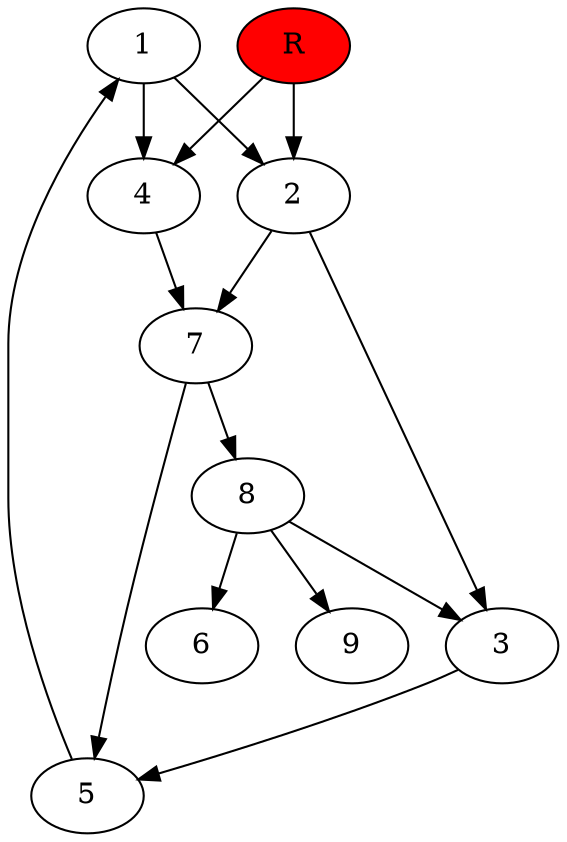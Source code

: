 digraph prb19578 {
	1
	2
	3
	4
	5
	6
	7
	8
	R [fillcolor="#ff0000" style=filled]
	1 -> 2
	1 -> 4
	2 -> 3
	2 -> 7
	3 -> 5
	4 -> 7
	5 -> 1
	7 -> 5
	7 -> 8
	8 -> 3
	8 -> 6
	8 -> 9
	R -> 2
	R -> 4
}
